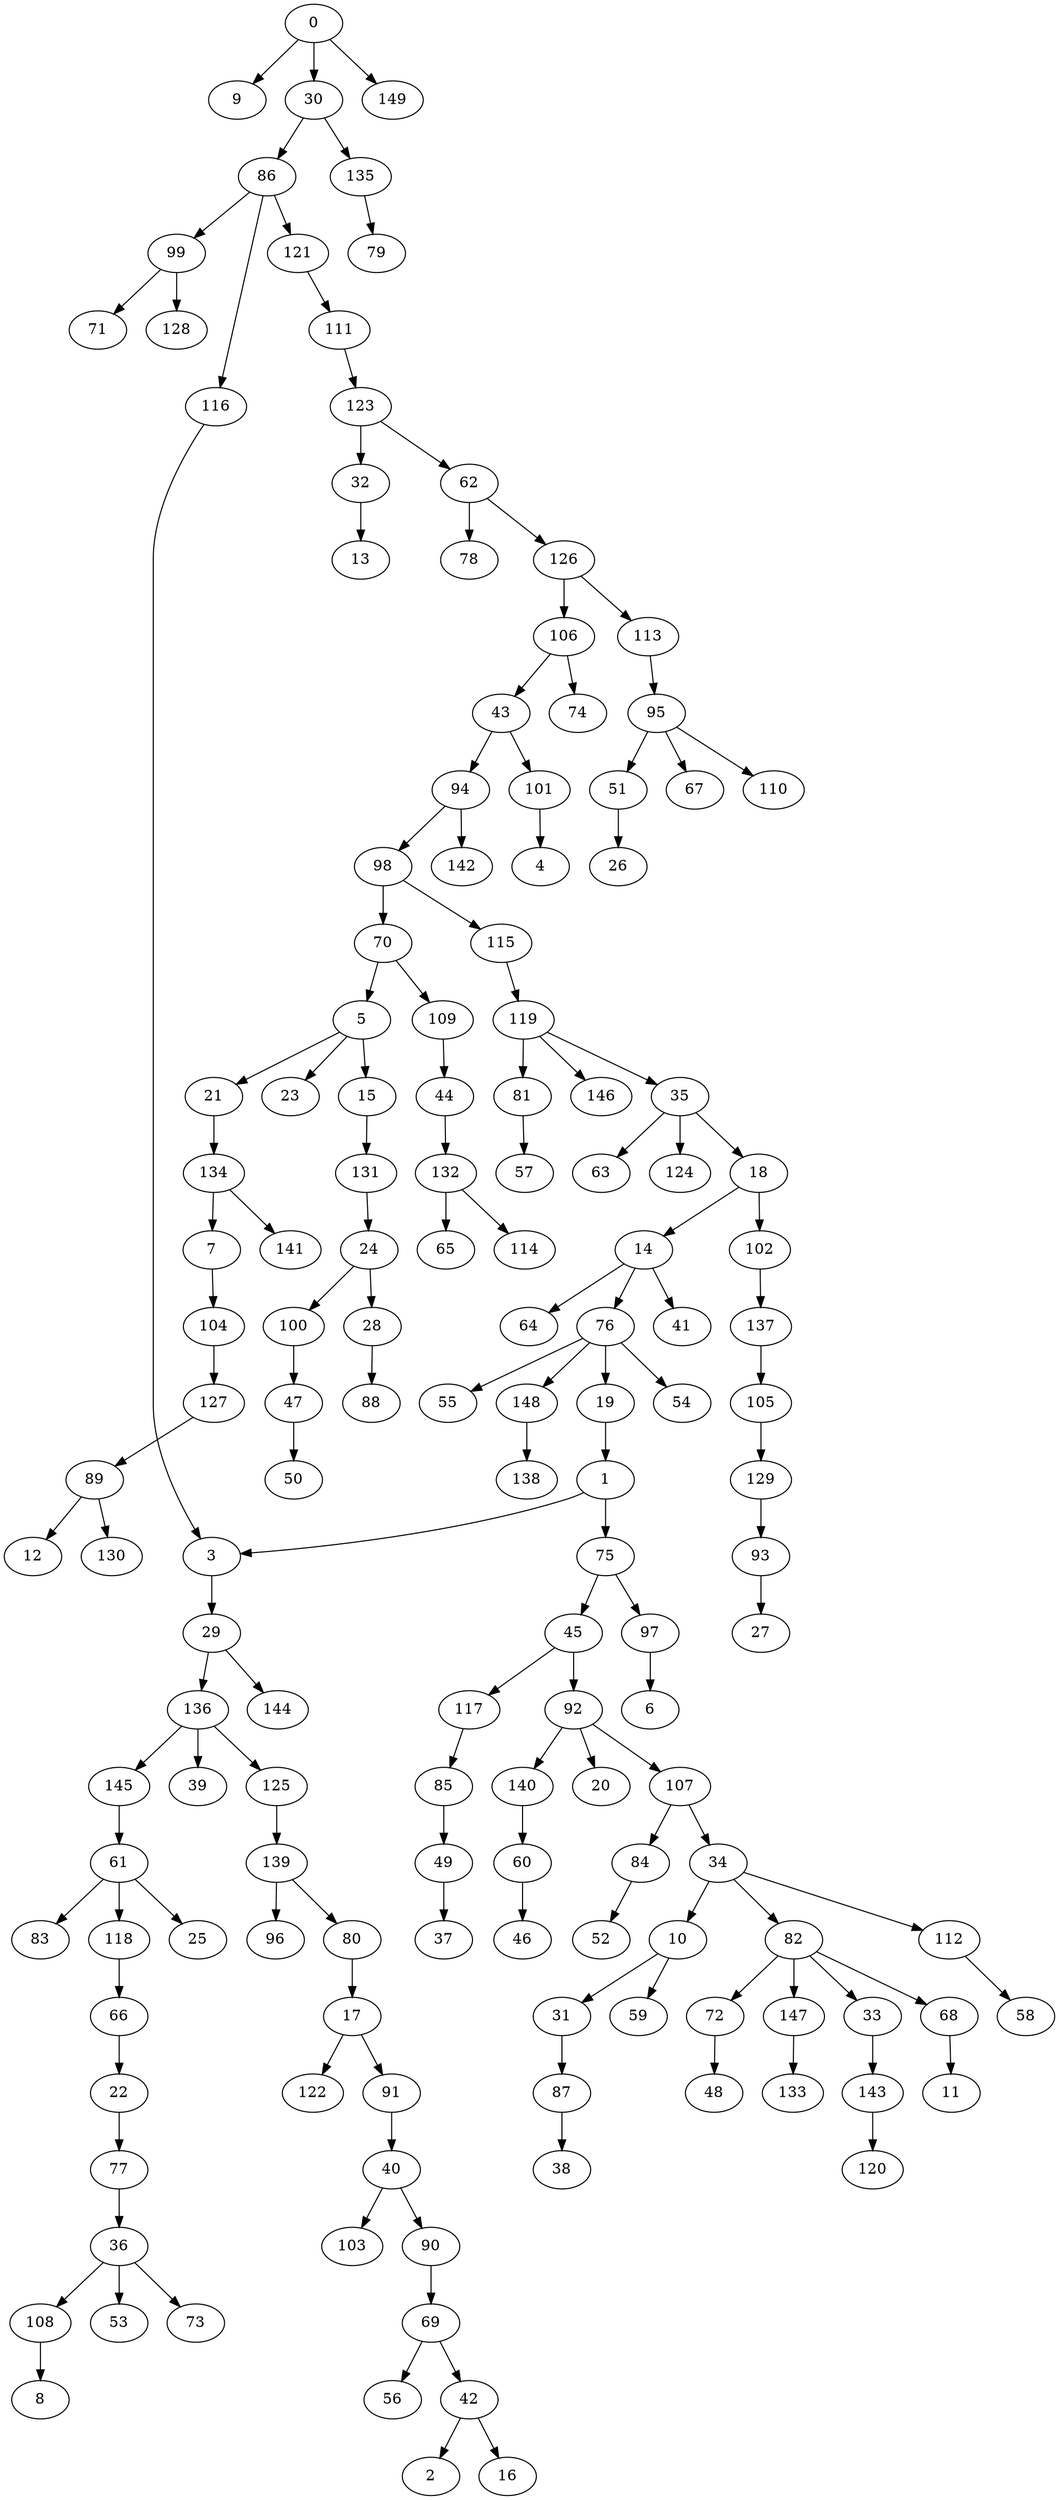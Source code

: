 strict digraph {
	graph [bb="0,0,1064,2340"];
	node [label="\N"];
	0	[height=0.5,
		pos="218,2322",
		width=0.75];
	9	[height=0.5,
		pos="146,2250",
		width=0.75];
	0 -> 9	[pos="e,160.8,2265.4 203.43,2306.8 193.25,2296.9 179.48,2283.5 167.97,2272.4"];
	30	[height=0.5,
		pos="218,2250",
		width=0.75];
	0 -> 30	[pos="e,218,2268.1 218,2303.7 218,2296 218,2286.7 218,2278.1"];
	149	[height=0.5,
		pos="290,2250",
		width=0.75];
	0 -> 149	[pos="e,275.2,2265.4 232.57,2306.8 242.75,2296.9 256.52,2283.5 268.03,2272.4"];
	1	[height=0.5,
		pos="551,954",
		width=0.75];
	3	[height=0.5,
		pos="226,882",
		width=0.75];
	1 -> 3	[pos="e,252.87,885.57 530.43,942.17 525.48,939.87 520.13,937.65 515,936 426.96,907.67 318.66,892.89 262.96,886.67"];
	75	[height=0.5,
		pos="551,882",
		width=0.75];
	1 -> 75	[pos="e,551,900.1 551,935.7 551,927.98 551,918.71 551,910.11"];
	2	[height=0.5,
		pos="406,18",
		width=0.75];
	29	[height=0.5,
		pos="226,810",
		width=0.75];
	3 -> 29	[pos="e,226,828.1 226,863.7 226,855.98 226,846.71 226,838.11"];
	4	[height=0.5,
		pos="470,1530",
		width=0.75];
	5	[height=0.5,
		pos="290,1386",
		width=0.75];
	15	[height=0.5,
		pos="335,1314",
		width=0.75];
	5 -> 15	[pos="e,324.83,1330.8 300.21,1369.1 305.85,1360.3 312.97,1349.3 319.3,1339.4"];
	21	[height=0.5,
		pos="191,1314",
		width=0.75];
	5 -> 21	[pos="e,209.04,1327.8 271.84,1372.2 256.63,1361.4 234.71,1345.9 217.53,1333.8"];
	23	[height=0.5,
		pos="263,1314",
		width=0.75];
	5 -> 23	[pos="e,269.54,1332 283.6,1368.4 280.49,1360.3 276.67,1350.4 273.17,1341.4"];
	6	[height=0.5,
		pos="605,738",
		width=0.75];
	7	[height=0.5,
		pos="191,1170",
		width=0.75];
	104	[height=0.5,
		pos="191,1098",
		width=0.75];
	7 -> 104	[pos="e,191,1116.1 191,1151.7 191,1144 191,1134.7 191,1126.1"];
	8	[height=0.5,
		pos="46,90",
		width=0.75];
	10	[height=0.5,
		pos="713,522",
		width=0.75];
	31	[height=0.5,
		pos="605,450",
		width=0.75];
	10 -> 31	[pos="e,623.6,463.05 694.19,508.81 677,497.67 651.38,481.06 632.01,468.5"];
	59	[height=0.5,
		pos="677,450",
		width=0.75];
	10 -> 59	[pos="e,685.3,467.15 704.65,504.76 700.29,496.28 694.85,485.71 689.96,476.2"];
	11	[height=0.5,
		pos="965,378",
		width=0.75];
	12	[height=0.5,
		pos="45,882",
		width=0.75];
	13	[height=0.5,
		pos="263,1818",
		width=0.75];
	14	[height=0.5,
		pos="587,1170",
		width=0.75];
	41	[height=0.5,
		pos="623,1098",
		width=0.75];
	14 -> 41	[pos="e,614.7,1115.1 595.35,1152.8 599.71,1144.3 605.15,1133.7 610.04,1124.2"];
	64	[height=0.5,
		pos="479,1098",
		width=0.75];
	14 -> 64	[pos="e,497.6,1111.1 568.19,1156.8 551,1145.7 525.38,1129.1 506.01,1116.5"];
	76	[height=0.5,
		pos="551,1098",
		width=0.75];
	14 -> 76	[pos="e,559.3,1115.1 578.65,1152.8 574.29,1144.3 568.85,1133.7 563.96,1124.2"];
	131	[height=0.5,
		pos="335,1242",
		width=0.75];
	15 -> 131	[pos="e,335,1260.1 335,1295.7 335,1288 335,1278.7 335,1270.1"];
	16	[height=0.5,
		pos="478,18",
		width=0.75];
	17	[height=0.5,
		pos="334,450",
		width=0.75];
	91	[height=0.5,
		pos="370,378",
		width=0.75];
	17 -> 91	[pos="e,361.7,395.15 342.35,432.76 346.71,424.28 352.15,413.71 357.04,404.2"];
	122	[height=0.5,
		pos="298,378",
		width=0.75];
	17 -> 122	[pos="e,306.3,395.15 325.65,432.76 321.29,424.28 315.85,413.71 310.96,404.2"];
	18	[height=0.5,
		pos="695,1242",
		width=0.75];
	18 -> 14	[pos="e,605.6,1183.1 676.19,1228.8 659,1217.7 633.38,1201.1 614.01,1188.5"];
	102	[height=0.5,
		pos="695,1170",
		width=0.75];
	18 -> 102	[pos="e,695,1188.1 695,1223.7 695,1216 695,1206.7 695,1198.1"];
	19	[height=0.5,
		pos="551,1026",
		width=0.75];
	19 -> 1	[pos="e,551,972.1 551,1007.7 551,999.98 551,990.71 551,982.11"];
	20	[height=0.5,
		pos="605,666",
		width=0.75];
	134	[height=0.5,
		pos="191,1242",
		width=0.75];
	21 -> 134	[pos="e,191,1260.1 191,1295.7 191,1288 191,1278.7 191,1270.1"];
	22	[height=0.5,
		pos="118,378",
		width=0.75];
	77	[height=0.5,
		pos="118,306",
		width=0.75];
	22 -> 77	[pos="e,118,324.1 118,359.7 118,351.98 118,342.71 118,334.11"];
	24	[height=0.5,
		pos="335,1170",
		width=0.75];
	28	[height=0.5,
		pos="335,1098",
		width=0.75];
	24 -> 28	[pos="e,335,1116.1 335,1151.7 335,1144 335,1134.7 335,1126.1"];
	100	[height=0.5,
		pos="263,1098",
		width=0.75];
	24 -> 100	[pos="e,277.8,1113.4 320.43,1154.8 310.25,1144.9 296.48,1131.5 284.97,1120.4"];
	25	[height=0.5,
		pos="190,522",
		width=0.75];
	26	[height=0.5,
		pos="542,1530",
		width=0.75];
	27	[height=0.5,
		pos="695,810",
		width=0.75];
	88	[height=0.5,
		pos="335,1026",
		width=0.75];
	28 -> 88	[pos="e,335,1044.1 335,1079.7 335,1072 335,1062.7 335,1054.1"];
	136	[height=0.5,
		pos="190,738",
		width=0.75];
	29 -> 136	[pos="e,198.3,755.15 217.65,792.76 213.29,784.28 207.85,773.71 202.96,764.2"];
	144	[height=0.5,
		pos="262,738",
		width=0.75];
	29 -> 144	[pos="e,253.7,755.15 234.35,792.76 238.71,784.28 244.15,773.71 249.04,764.2"];
	86	[height=0.5,
		pos="168,2178",
		width=0.75];
	30 -> 86	[pos="e,179.07,2194.5 206.9,2233.5 200.49,2224.5 192.3,2213 185.08,2202.9"];
	135	[height=0.5,
		pos="267,2178",
		width=0.75];
	30 -> 135	[pos="e,256.16,2194.5 228.87,2233.5 235.16,2224.5 243.19,2213 250.26,2202.9"];
	87	[height=0.5,
		pos="605,378",
		width=0.75];
	31 -> 87	[pos="e,605,396.1 605,431.7 605,423.98 605,414.71 605,406.11"];
	32	[height=0.5,
		pos="263,1890",
		width=0.75];
	32 -> 13	[pos="e,263,1836.1 263,1871.7 263,1864 263,1854.7 263,1846.1"];
	33	[height=0.5,
		pos="893,450",
		width=0.75];
	143	[height=0.5,
		pos="893,378",
		width=0.75];
	33 -> 143	[pos="e,893,396.1 893,431.7 893,423.98 893,414.71 893,406.11"];
	34	[height=0.5,
		pos="749,594",
		width=0.75];
	34 -> 10	[pos="e,721.3,539.15 740.65,576.76 736.29,568.28 730.85,557.71 725.96,548.2"];
	82	[height=0.5,
		pos="821,522",
		width=0.75];
	34 -> 82	[pos="e,806.2,537.38 763.57,578.83 773.75,568.94 787.52,555.55 799.03,544.36"];
	112	[height=0.5,
		pos="965,522",
		width=0.75];
	34 -> 112	[pos="e,941.28,530.69 772.94,585.24 811.56,572.73 887.72,548.05 931.64,533.81"];
	35	[height=0.5,
		pos="623,1314",
		width=0.75];
	35 -> 18	[pos="e,680.2,1257.4 637.57,1298.8 647.75,1288.9 661.52,1275.5 673.03,1264.4"];
	63	[height=0.5,
		pos="551,1242",
		width=0.75];
	35 -> 63	[pos="e,565.8,1257.4 608.43,1298.8 598.25,1288.9 584.48,1275.5 572.97,1264.4"];
	124	[height=0.5,
		pos="623,1242",
		width=0.75];
	35 -> 124	[pos="e,623,1260.1 623,1295.7 623,1288 623,1278.7 623,1270.1"];
	36	[height=0.5,
		pos="118,234",
		width=0.75];
	53	[height=0.5,
		pos="118,162",
		width=0.75];
	36 -> 53	[pos="e,118,180.1 118,215.7 118,207.98 118,198.71 118,190.11"];
	73	[height=0.5,
		pos="190,162",
		width=0.75];
	36 -> 73	[pos="e,175.2,177.38 132.57,218.83 142.75,208.94 156.52,195.55 168.03,184.36"];
	108	[height=0.5,
		pos="46,162",
		width=0.75];
	36 -> 108	[pos="e,60.796,177.38 103.43,218.83 93.25,208.94 79.476,195.55 67.969,184.36"];
	37	[height=0.5,
		pos="461,522",
		width=0.75];
	38	[height=0.5,
		pos="605,306",
		width=0.75];
	39	[height=0.5,
		pos="190,666",
		width=0.75];
	40	[height=0.5,
		pos="370,306",
		width=0.75];
	90	[height=0.5,
		pos="406,234",
		width=0.75];
	40 -> 90	[pos="e,397.7,251.15 378.35,288.76 382.71,280.28 388.15,269.71 393.04,260.2"];
	103	[height=0.5,
		pos="334,234",
		width=0.75];
	40 -> 103	[pos="e,342.3,251.15 361.65,288.76 357.29,280.28 351.85,269.71 346.96,260.2"];
	42	[height=0.5,
		pos="442,90",
		width=0.75];
	42 -> 2	[pos="e,414.3,35.147 433.65,72.765 429.29,64.283 423.85,53.714 418.96,44.197"];
	42 -> 16	[pos="e,469.7,35.147 450.35,72.765 454.71,64.283 460.15,53.714 465.04,44.197"];
	43	[height=0.5,
		pos="398,1674",
		width=0.75];
	94	[height=0.5,
		pos="398,1602",
		width=0.75];
	43 -> 94	[pos="e,398,1620.1 398,1655.7 398,1648 398,1638.7 398,1630.1"];
	101	[height=0.5,
		pos="470,1602",
		width=0.75];
	43 -> 101	[pos="e,455.2,1617.4 412.57,1658.8 422.75,1648.9 436.52,1635.5 448.03,1624.4"];
	44	[height=0.5,
		pos="407,1314",
		width=0.75];
	132	[height=0.5,
		pos="407,1242",
		width=0.75];
	44 -> 132	[pos="e,407,1260.1 407,1295.7 407,1288 407,1278.7 407,1270.1"];
	45	[height=0.5,
		pos="533,810",
		width=0.75];
	92	[height=0.5,
		pos="533,738",
		width=0.75];
	45 -> 92	[pos="e,533,756.1 533,791.7 533,783.98 533,774.71 533,766.11"];
	117	[height=0.5,
		pos="461,738",
		width=0.75];
	45 -> 117	[pos="e,475.8,753.38 518.43,794.83 508.25,784.94 494.48,771.55 482.97,760.36"];
	46	[height=0.5,
		pos="533,522",
		width=0.75];
	47	[height=0.5,
		pos="263,1026",
		width=0.75];
	50	[height=0.5,
		pos="263,954",
		width=0.75];
	47 -> 50	[pos="e,263,972.1 263,1007.7 263,999.98 263,990.71 263,982.11"];
	48	[height=0.5,
		pos="749,378",
		width=0.75];
	49	[height=0.5,
		pos="461,594",
		width=0.75];
	49 -> 37	[pos="e,461,540.1 461,575.7 461,567.98 461,558.71 461,550.11"];
	51	[height=0.5,
		pos="542,1602",
		width=0.75];
	51 -> 26	[pos="e,542,1548.1 542,1583.7 542,1576 542,1566.7 542,1558.1"];
	52	[height=0.5,
		pos="641,522",
		width=0.75];
	54	[height=0.5,
		pos="623,1026",
		width=0.75];
	55	[height=0.5,
		pos="407,1026",
		width=0.75];
	56	[height=0.5,
		pos="370,90",
		width=0.75];
	57	[height=0.5,
		pos="479,1242",
		width=0.75];
	58	[height=0.5,
		pos="1037,450",
		width=0.75];
	60	[height=0.5,
		pos="533,594",
		width=0.75];
	60 -> 46	[pos="e,533,540.1 533,575.7 533,567.98 533,558.71 533,550.11"];
	61	[height=0.5,
		pos="118,594",
		width=0.75];
	61 -> 25	[pos="e,175.2,537.38 132.57,578.83 142.75,568.94 156.52,555.55 168.03,544.36"];
	83	[height=0.5,
		pos="46,522",
		width=0.75];
	61 -> 83	[pos="e,60.796,537.38 103.43,578.83 93.25,568.94 79.476,555.55 67.969,544.36"];
	118	[height=0.5,
		pos="118,522",
		width=0.75];
	61 -> 118	[pos="e,118,540.1 118,575.7 118,567.98 118,558.71 118,550.11"];
	62	[height=0.5,
		pos="353,1890",
		width=0.75];
	78	[height=0.5,
		pos="353,1818",
		width=0.75];
	62 -> 78	[pos="e,353,1836.1 353,1871.7 353,1864 353,1854.7 353,1846.1"];
	126	[height=0.5,
		pos="434,1818",
		width=0.75];
	62 -> 126	[pos="e,418.03,1832.8 369,1875.2 380.76,1865 396.94,1851 410.21,1839.6"];
	65	[height=0.5,
		pos="407,1170",
		width=0.75];
	66	[height=0.5,
		pos="118,450",
		width=0.75];
	66 -> 22	[pos="e,118,396.1 118,431.7 118,423.98 118,414.71 118,406.11"];
	67	[height=0.5,
		pos="614,1602",
		width=0.75];
	68	[height=0.5,
		pos="965,450",
		width=0.75];
	68 -> 11	[pos="e,965,396.1 965,431.7 965,423.98 965,414.71 965,406.11"];
	69	[height=0.5,
		pos="406,162",
		width=0.75];
	69 -> 42	[pos="e,433.7,107.15 414.35,144.76 418.71,136.28 424.15,125.71 429.04,116.2"];
	69 -> 56	[pos="e,378.3,107.15 397.65,144.76 393.29,136.28 387.85,125.71 382.96,116.2"];
	70	[height=0.5,
		pos="326,1458",
		width=0.75];
	70 -> 5	[pos="e,298.3,1403.1 317.65,1440.8 313.29,1432.3 307.85,1421.7 302.96,1412.2"];
	109	[height=0.5,
		pos="398,1386",
		width=0.75];
	70 -> 109	[pos="e,383.2,1401.4 340.57,1442.8 350.75,1432.9 364.52,1419.5 376.03,1408.4"];
	71	[height=0.5,
		pos="27,2034",
		width=0.75];
	72	[height=0.5,
		pos="749,450",
		width=0.75];
	72 -> 48	[pos="e,749,396.1 749,431.7 749,423.98 749,414.71 749,406.11"];
	74	[height=0.5,
		pos="470,1674",
		width=0.75];
	75 -> 45	[pos="e,537.32,827.79 546.64,864.05 544.61,856.14 542.14,846.54 539.86,837.69"];
	97	[height=0.5,
		pos="605,810",
		width=0.75];
	75 -> 97	[pos="e,593.05,826.49 562.98,865.46 569.98,856.4 578.94,844.79 586.79,834.61"];
	76 -> 19	[pos="e,551,1044.1 551,1079.7 551,1072 551,1062.7 551,1054.1"];
	76 -> 54	[pos="e,608.2,1041.4 565.57,1082.8 575.75,1072.9 589.52,1059.5 601.03,1048.4"];
	76 -> 55	[pos="e,428.33,1037.4 529.75,1086.7 505.4,1074.8 465.28,1055.3 437.57,1041.9"];
	148	[height=0.5,
		pos="479,1026",
		width=0.75];
	76 -> 148	[pos="e,493.8,1041.4 536.43,1082.8 526.25,1072.9 512.48,1059.5 500.97,1048.4"];
	77 -> 36	[pos="e,118,252.1 118,287.7 118,279.98 118,270.71 118,262.11"];
	79	[height=0.5,
		pos="281,2106",
		width=0.75];
	80	[height=0.5,
		pos="334,522",
		width=0.75];
	80 -> 17	[pos="e,334,468.1 334,503.7 334,495.98 334,486.71 334,478.11"];
	81	[height=0.5,
		pos="479,1314",
		width=0.75];
	81 -> 57	[pos="e,479,1260.1 479,1295.7 479,1288 479,1278.7 479,1270.1"];
	82 -> 33	[pos="e,878.2,465.38 835.57,506.83 845.75,496.94 859.52,483.55 871.03,472.36"];
	82 -> 68	[pos="e,943.67,461.37 842.25,510.67 866.6,498.83 906.72,479.33 934.43,465.86"];
	82 -> 72	[pos="e,763.8,465.38 806.43,506.83 796.25,496.94 782.48,483.55 770.97,472.36"];
	147	[height=0.5,
		pos="821,450",
		width=0.75];
	82 -> 147	[pos="e,821,468.1 821,503.7 821,495.98 821,486.71 821,478.11"];
	84	[height=0.5,
		pos="659,594",
		width=0.75];
	84 -> 52	[pos="e,645.32,539.79 654.64,576.05 652.61,568.14 650.14,558.54 647.86,549.69"];
	85	[height=0.5,
		pos="461,666",
		width=0.75];
	85 -> 49	[pos="e,461,612.1 461,647.7 461,639.98 461,630.71 461,622.11"];
	99	[height=0.5,
		pos="99,2106",
		width=0.75];
	86 -> 99	[pos="e,113.28,2121.5 153.7,2162.5 144.08,2152.7 131.22,2139.7 120.39,2128.7"];
	116	[height=0.5,
		pos="145,1962",
		width=0.75];
	86 -> 116	[pos="e,146.85,1980.2 166.16,2159.8 162.18,2122.8 152.76,2035.2 147.94,1990.4"];
	121	[height=0.5,
		pos="209,2106",
		width=0.75];
	86 -> 121	[pos="e,199.54,2123.1 177.51,2160.8 182.53,2152.2 188.8,2141.5 194.42,2131.9"];
	87 -> 38	[pos="e,605,324.1 605,359.7 605,351.98 605,342.71 605,334.11"];
	89	[height=0.5,
		pos="81,954",
		width=0.75];
	89 -> 12	[pos="e,53.304,899.15 72.65,936.76 68.288,928.28 62.853,917.71 57.959,908.2"];
	130	[height=0.5,
		pos="117,882",
		width=0.75];
	89 -> 130	[pos="e,108.7,899.15 89.35,936.76 93.712,928.28 99.147,917.71 104.04,908.2"];
	90 -> 69	[pos="e,406,180.1 406,215.7 406,207.98 406,198.71 406,190.11"];
	91 -> 40	[pos="e,370,324.1 370,359.7 370,351.98 370,342.71 370,334.11"];
	92 -> 20	[pos="e,590.2,681.38 547.57,722.83 557.75,712.94 571.52,699.55 583.03,688.36"];
	107	[height=0.5,
		pos="677,666",
		width=0.75];
	92 -> 107	[pos="e,655.67,677.37 554.25,726.67 578.6,714.83 618.72,695.33 646.43,681.86"];
	140	[height=0.5,
		pos="533,666",
		width=0.75];
	92 -> 140	[pos="e,533,684.1 533,719.7 533,711.98 533,702.71 533,694.11"];
	93	[height=0.5,
		pos="695,882",
		width=0.75];
	93 -> 27	[pos="e,695,828.1 695,863.7 695,855.98 695,846.71 695,838.11"];
	98	[height=0.5,
		pos="326,1530",
		width=0.75];
	94 -> 98	[pos="e,340.8,1545.4 383.43,1586.8 373.25,1576.9 359.48,1563.5 347.97,1552.4"];
	142	[height=0.5,
		pos="398,1530",
		width=0.75];
	94 -> 142	[pos="e,398,1548.1 398,1583.7 398,1576 398,1566.7 398,1558.1"];
	95	[height=0.5,
		pos="542,1674",
		width=0.75];
	95 -> 51	[pos="e,542,1620.1 542,1655.7 542,1648 542,1638.7 542,1630.1"];
	95 -> 67	[pos="e,599.2,1617.4 556.57,1658.8 566.75,1648.9 580.52,1635.5 592.03,1624.4"];
	110	[height=0.5,
		pos="686,1602",
		width=0.75];
	95 -> 110	[pos="e,664.67,1613.4 563.25,1662.7 587.6,1650.8 627.72,1631.3 655.43,1617.9"];
	96	[height=0.5,
		pos="262,522",
		width=0.75];
	97 -> 6	[pos="e,605,756.1 605,791.7 605,783.98 605,774.71 605,766.11"];
	98 -> 70	[pos="e,326,1476.1 326,1511.7 326,1504 326,1494.7 326,1486.1"];
	115	[height=0.5,
		pos="416,1458",
		width=0.75];
	98 -> 115	[pos="e,399.15,1472.1 342.93,1515.8 356.5,1505.3 375.76,1490.3 391.09,1478.4"];
	99 -> 71	[pos="e,41.796,2049.4 84.43,2090.8 74.25,2080.9 60.476,2067.5 48.969,2056.4"];
	128	[height=0.5,
		pos="99,2034",
		width=0.75];
	99 -> 128	[pos="e,99,2052.1 99,2087.7 99,2080 99,2070.7 99,2062.1"];
	100 -> 47	[pos="e,263,1044.1 263,1079.7 263,1072 263,1062.7 263,1054.1"];
	101 -> 4	[pos="e,470,1548.1 470,1583.7 470,1576 470,1566.7 470,1558.1"];
	137	[height=0.5,
		pos="695,1098",
		width=0.75];
	102 -> 137	[pos="e,695,1116.1 695,1151.7 695,1144 695,1134.7 695,1126.1"];
	127	[height=0.5,
		pos="191,1026",
		width=0.75];
	104 -> 127	[pos="e,191,1044.1 191,1079.7 191,1072 191,1062.7 191,1054.1"];
	105	[height=0.5,
		pos="695,1026",
		width=0.75];
	129	[height=0.5,
		pos="695,954",
		width=0.75];
	105 -> 129	[pos="e,695,972.1 695,1007.7 695,999.98 695,990.71 695,982.11"];
	106	[height=0.5,
		pos="434,1746",
		width=0.75];
	106 -> 43	[pos="e,406.3,1691.1 425.65,1728.8 421.29,1720.3 415.85,1709.7 410.96,1700.2"];
	106 -> 74	[pos="e,461.7,1691.1 442.35,1728.8 446.71,1720.3 452.15,1709.7 457.04,1700.2"];
	107 -> 34	[pos="e,734.2,609.38 691.57,650.83 701.75,640.94 715.52,627.55 727.03,616.36"];
	107 -> 84	[pos="e,663.32,611.79 672.64,648.05 670.61,640.14 668.14,630.54 665.86,621.69"];
	108 -> 8	[pos="e,46,108.1 46,143.7 46,135.98 46,126.71 46,118.11"];
	109 -> 44	[pos="e,404.78,1332.3 400.18,1368.1 401.17,1360.3 402.37,1351 403.48,1342.4"];
	111	[height=0.5,
		pos="245,2034",
		width=0.75];
	123	[height=0.5,
		pos="263,1962",
		width=0.75];
	111 -> 123	[pos="e,258.68,1979.8 249.36,2016.1 251.39,2008.1 253.86,1998.5 256.14,1989.7"];
	112 -> 58	[pos="e,1022.2,465.38 979.57,506.83 989.75,496.94 1003.5,483.55 1015,472.36"];
	113	[height=0.5,
		pos="524,1746",
		width=0.75];
	113 -> 95	[pos="e,537.68,1691.8 528.36,1728.1 530.39,1720.1 532.86,1710.5 535.14,1701.7"];
	114	[height=0.5,
		pos="479,1170",
		width=0.75];
	119	[height=0.5,
		pos="488,1386",
		width=0.75];
	115 -> 119	[pos="e,473.2,1401.4 430.57,1442.8 440.75,1432.9 454.52,1419.5 466.03,1408.4"];
	116 -> 3	[pos="e,209.91,896.49 143.22,1944 140.6,1917.3 136,1864.2 136,1819 136,1819 136,1819 136,1025 136,975.32 175.78,928.93 202.45,903.42"];
	117 -> 85	[pos="e,461,684.1 461,719.7 461,711.98 461,702.71 461,694.11"];
	118 -> 66	[pos="e,118,468.1 118,503.7 118,495.98 118,486.71 118,478.11"];
	119 -> 35	[pos="e,602.4,1325.7 508.8,1374.2 531.46,1362.5 567.89,1343.6 593.5,1330.3"];
	119 -> 81	[pos="e,481.22,1332.3 485.82,1368.1 484.83,1360.3 483.63,1351 482.52,1342.4"];
	146	[height=0.5,
		pos="551,1314",
		width=0.75];
	119 -> 146	[pos="e,537.66,1329.8 501.36,1370.2 509.88,1360.7 521.09,1348.2 530.69,1337.6"];
	120	[height=0.5,
		pos="893,306",
		width=0.75];
	121 -> 111	[pos="e,236.7,2051.1 217.35,2088.8 221.71,2080.3 227.15,2069.7 232.04,2060.2"];
	123 -> 32	[pos="e,263,1908.1 263,1943.7 263,1936 263,1926.7 263,1918.1"];
	123 -> 62	[pos="e,336.15,1904.1 279.93,1947.8 293.5,1937.3 312.76,1922.3 328.09,1910.4"];
	125	[height=0.5,
		pos="262,666",
		width=0.75];
	139	[height=0.5,
		pos="262,594",
		width=0.75];
	125 -> 139	[pos="e,262,612.1 262,647.7 262,639.98 262,630.71 262,622.11"];
	126 -> 106	[pos="e,434,1764.1 434,1799.7 434,1792 434,1782.7 434,1774.1"];
	126 -> 113	[pos="e,507.15,1760.1 450.93,1803.8 464.5,1793.3 483.76,1778.3 499.09,1766.4"];
	127 -> 89	[pos="e,99.941,967.05 171.84,1012.8 154.33,1001.7 128.24,985.06 108.51,972.5"];
	129 -> 93	[pos="e,695,900.1 695,935.7 695,927.98 695,918.71 695,910.11"];
	131 -> 24	[pos="e,335,1188.1 335,1223.7 335,1216 335,1206.7 335,1198.1"];
	132 -> 65	[pos="e,407,1188.1 407,1223.7 407,1216 407,1206.7 407,1198.1"];
	132 -> 114	[pos="e,464.2,1185.4 421.57,1226.8 431.75,1216.9 445.52,1203.5 457.03,1192.4"];
	133	[height=0.5,
		pos="821,378",
		width=0.75];
	134 -> 7	[pos="e,191,1188.1 191,1223.7 191,1216 191,1206.7 191,1198.1"];
	141	[height=0.5,
		pos="263,1170",
		width=0.75];
	134 -> 141	[pos="e,248.2,1185.4 205.57,1226.8 215.75,1216.9 229.52,1203.5 241.03,1192.4"];
	135 -> 79	[pos="e,277.54,2124.3 270.39,2160.1 271.93,2152.3 273.79,2143 275.53,2134.4"];
	136 -> 39	[pos="e,190,684.1 190,719.7 190,711.98 190,702.71 190,694.11"];
	136 -> 125	[pos="e,247.2,681.38 204.57,722.83 214.75,712.94 228.52,699.55 240.03,688.36"];
	145	[height=0.5,
		pos="118,666",
		width=0.75];
	136 -> 145	[pos="e,132.8,681.38 175.43,722.83 165.25,712.94 151.48,699.55 139.97,688.36"];
	137 -> 105	[pos="e,695,1044.1 695,1079.7 695,1072 695,1062.7 695,1054.1"];
	138	[height=0.5,
		pos="479,954",
		width=0.75];
	139 -> 80	[pos="e,319.2,537.38 276.57,578.83 286.75,568.94 300.52,555.55 312.03,544.36"];
	139 -> 96	[pos="e,262,540.1 262,575.7 262,567.98 262,558.71 262,550.11"];
	140 -> 60	[pos="e,533,612.1 533,647.7 533,639.98 533,630.71 533,622.11"];
	143 -> 120	[pos="e,893,324.1 893,359.7 893,351.98 893,342.71 893,334.11"];
	145 -> 61	[pos="e,118,612.1 118,647.7 118,639.98 118,630.71 118,622.11"];
	147 -> 133	[pos="e,821,396.1 821,431.7 821,423.98 821,414.71 821,406.11"];
	148 -> 138	[pos="e,479,972.1 479,1007.7 479,999.98 479,990.71 479,982.11"];
}
